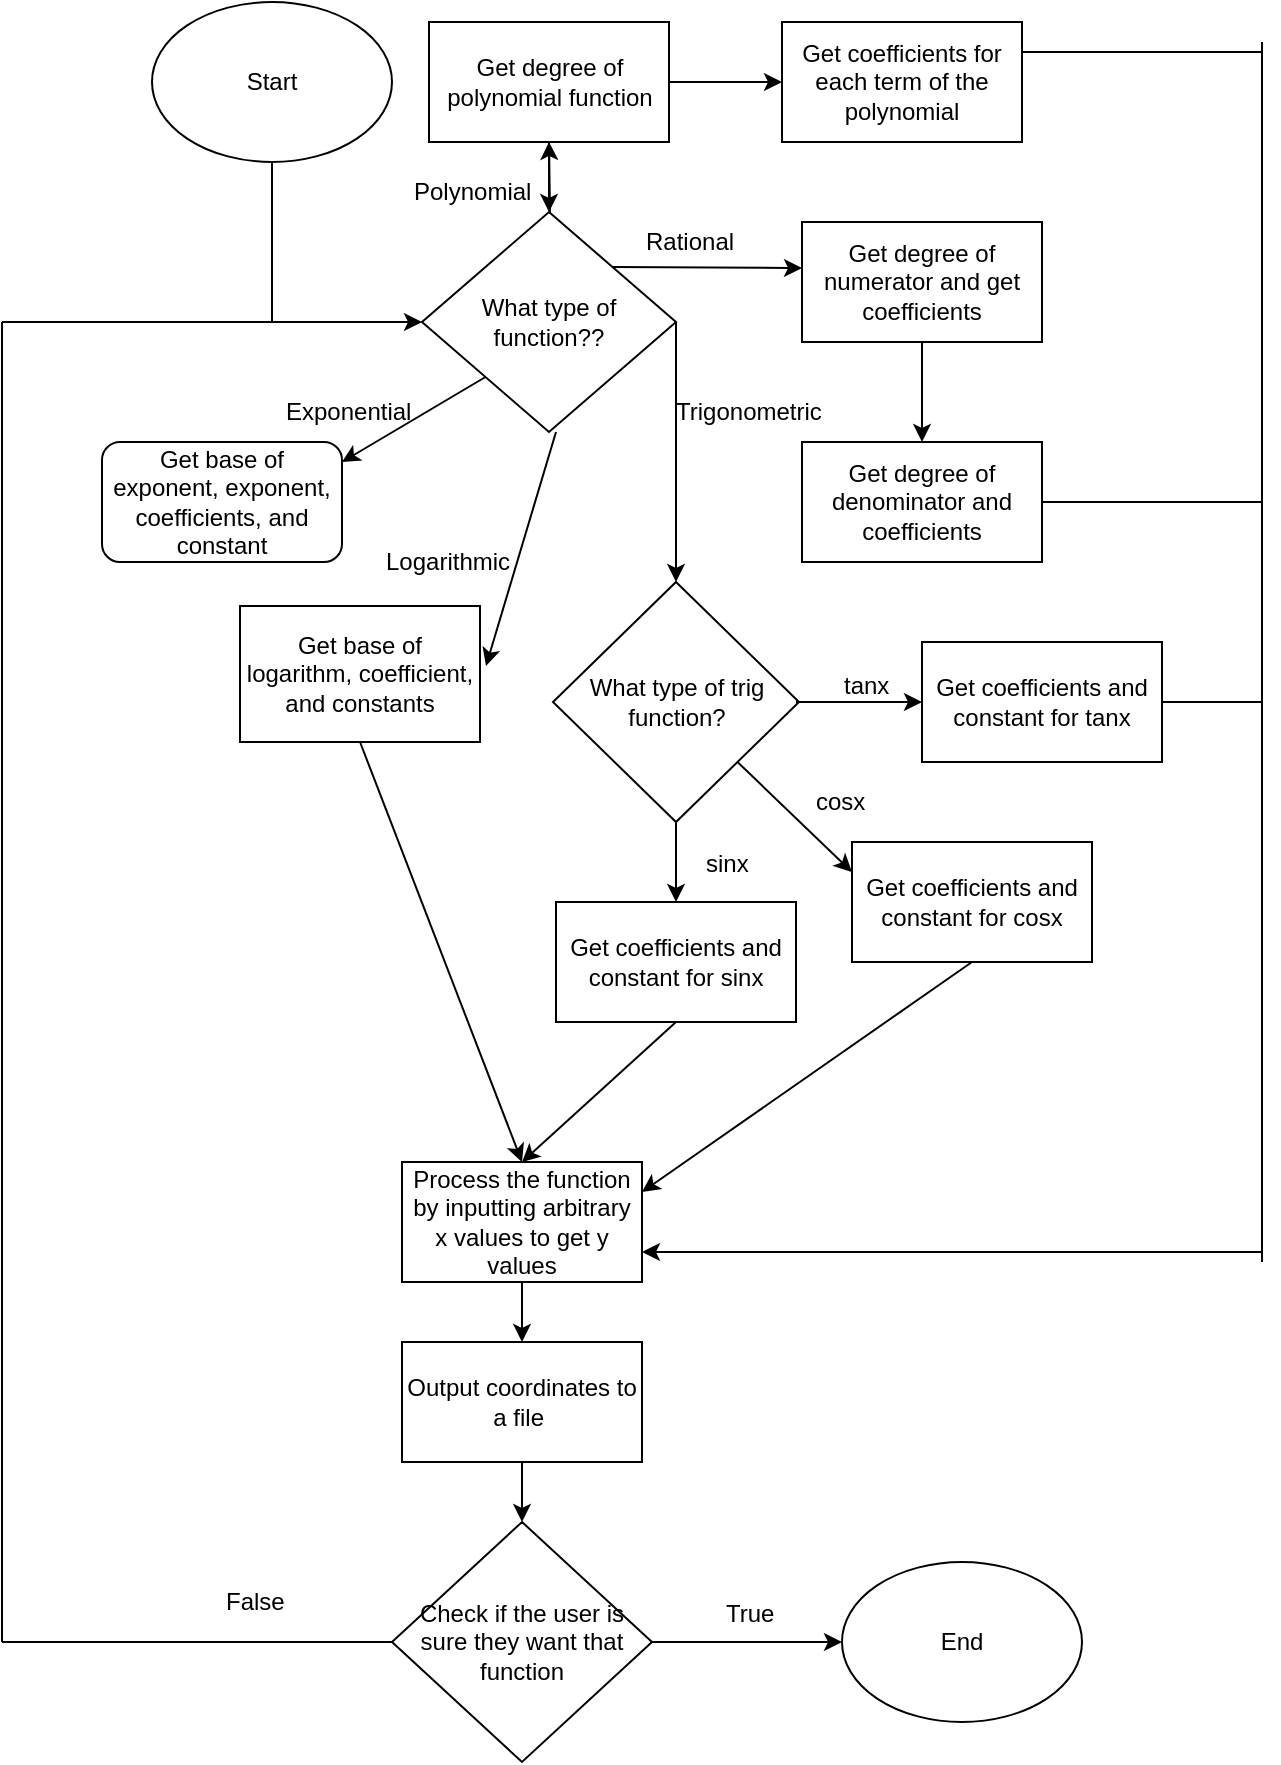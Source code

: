 <mxfile version="12.2.3" type="github" pages="1">
  <diagram id="Ebnv-GKzkVtxkwz2iY0m" name="Page-1">
    <mxGraphModel dx="854" dy="436" grid="1" gridSize="10" guides="1" tooltips="1" connect="1" arrows="1" fold="1" page="1" pageScale="1" pageWidth="827" pageHeight="1169" math="0" shadow="0">
      <root>
        <mxCell id="0"/>
        <mxCell id="1" parent="0"/>
        <mxCell id="JjqrXNdA9rt6CY1BIO7P-1" value="Start" style="ellipse;whiteSpace=wrap;html=1;" parent="1" vertex="1">
          <mxGeometry x="195" y="20" width="120" height="80" as="geometry"/>
        </mxCell>
        <mxCell id="1vBB7NY_RCICOXM90jw8-12" value="What type of function??" style="rhombus;whiteSpace=wrap;html=1;" parent="1" vertex="1">
          <mxGeometry x="330" y="125" width="127" height="110" as="geometry"/>
        </mxCell>
        <mxCell id="1vBB7NY_RCICOXM90jw8-14" value="" style="endArrow=classic;html=1;entryX=0;entryY=0.5;entryDx=0;entryDy=0;" parent="1" target="1vBB7NY_RCICOXM90jw8-12" edge="1">
          <mxGeometry width="50" height="50" relative="1" as="geometry">
            <mxPoint x="260" y="180" as="sourcePoint"/>
            <mxPoint x="320" y="130" as="targetPoint"/>
          </mxGeometry>
        </mxCell>
        <mxCell id="1vBB7NY_RCICOXM90jw8-18" value="" style="edgeStyle=orthogonalEdgeStyle;rounded=0;orthogonalLoop=1;jettySize=auto;html=1;" parent="1" source="1vBB7NY_RCICOXM90jw8-15" target="1vBB7NY_RCICOXM90jw8-12" edge="1">
          <mxGeometry relative="1" as="geometry"/>
        </mxCell>
        <mxCell id="1vBB7NY_RCICOXM90jw8-15" value="Get degree of polynomial function" style="rounded=0;whiteSpace=wrap;html=1;" parent="1" vertex="1">
          <mxGeometry x="333.5" y="30" width="120" height="60" as="geometry"/>
        </mxCell>
        <mxCell id="1vBB7NY_RCICOXM90jw8-17" value="" style="endArrow=classic;html=1;entryX=0.5;entryY=1;entryDx=0;entryDy=0;" parent="1" target="1vBB7NY_RCICOXM90jw8-15" edge="1">
          <mxGeometry width="50" height="50" relative="1" as="geometry">
            <mxPoint x="394" y="126" as="sourcePoint"/>
            <mxPoint x="200" y="260" as="targetPoint"/>
          </mxGeometry>
        </mxCell>
        <mxCell id="1vBB7NY_RCICOXM90jw8-19" value="" style="endArrow=classic;html=1;exitX=1;exitY=0;exitDx=0;exitDy=0;" parent="1" source="1vBB7NY_RCICOXM90jw8-12" edge="1">
          <mxGeometry width="50" height="50" relative="1" as="geometry">
            <mxPoint x="150" y="310" as="sourcePoint"/>
            <mxPoint x="520" y="153" as="targetPoint"/>
          </mxGeometry>
        </mxCell>
        <mxCell id="1vBB7NY_RCICOXM90jw8-20" value="" style="endArrow=classic;html=1;exitX=1;exitY=0.5;exitDx=0;exitDy=0;" parent="1" source="1vBB7NY_RCICOXM90jw8-15" edge="1">
          <mxGeometry width="50" height="50" relative="1" as="geometry">
            <mxPoint x="460" y="110" as="sourcePoint"/>
            <mxPoint x="510" y="60" as="targetPoint"/>
          </mxGeometry>
        </mxCell>
        <mxCell id="1vBB7NY_RCICOXM90jw8-21" value="Get coefficients for each term of the polynomial" style="rounded=0;whiteSpace=wrap;html=1;" parent="1" vertex="1">
          <mxGeometry x="510" y="30" width="120" height="60" as="geometry"/>
        </mxCell>
        <mxCell id="1vBB7NY_RCICOXM90jw8-24" value="Polynomial" style="text;html=1;resizable=0;points=[];autosize=1;align=left;verticalAlign=top;spacingTop=-4;" parent="1" vertex="1">
          <mxGeometry x="323.5" y="105" width="70" height="20" as="geometry"/>
        </mxCell>
        <mxCell id="1vBB7NY_RCICOXM90jw8-25" value="Rational" style="text;html=1;resizable=0;points=[];autosize=1;align=left;verticalAlign=top;spacingTop=-4;" parent="1" vertex="1">
          <mxGeometry x="440" y="130" width="60" height="20" as="geometry"/>
        </mxCell>
        <mxCell id="1vBB7NY_RCICOXM90jw8-26" value="Get degree of numerator and get coefficients" style="rounded=0;whiteSpace=wrap;html=1;" parent="1" vertex="1">
          <mxGeometry x="520" y="130" width="120" height="60" as="geometry"/>
        </mxCell>
        <mxCell id="1vBB7NY_RCICOXM90jw8-27" value="" style="endArrow=classic;html=1;exitX=0.5;exitY=1;exitDx=0;exitDy=0;" parent="1" source="1vBB7NY_RCICOXM90jw8-26" edge="1">
          <mxGeometry width="50" height="50" relative="1" as="geometry">
            <mxPoint x="560" y="240" as="sourcePoint"/>
            <mxPoint x="580" y="240" as="targetPoint"/>
          </mxGeometry>
        </mxCell>
        <mxCell id="1vBB7NY_RCICOXM90jw8-28" value="Get degree of denominator and coefficients" style="rounded=0;whiteSpace=wrap;html=1;" parent="1" vertex="1">
          <mxGeometry x="520" y="240" width="120" height="60" as="geometry"/>
        </mxCell>
        <mxCell id="1vBB7NY_RCICOXM90jw8-29" value="" style="endArrow=classic;html=1;exitX=1;exitY=0.5;exitDx=0;exitDy=0;" parent="1" source="1vBB7NY_RCICOXM90jw8-12" edge="1">
          <mxGeometry width="50" height="50" relative="1" as="geometry">
            <mxPoint x="150" y="370" as="sourcePoint"/>
            <mxPoint x="457" y="310" as="targetPoint"/>
          </mxGeometry>
        </mxCell>
        <mxCell id="1vBB7NY_RCICOXM90jw8-30" value="Trigonometric" style="text;html=1;resizable=0;points=[];autosize=1;align=left;verticalAlign=top;spacingTop=-4;" parent="1" vertex="1">
          <mxGeometry x="455" y="215" width="90" height="20" as="geometry"/>
        </mxCell>
        <mxCell id="1vBB7NY_RCICOXM90jw8-32" value="What type of trig function?" style="rhombus;whiteSpace=wrap;html=1;" parent="1" vertex="1">
          <mxGeometry x="395.5" y="310" width="123" height="120" as="geometry"/>
        </mxCell>
        <mxCell id="1vBB7NY_RCICOXM90jw8-33" value="" style="endArrow=classic;html=1;exitX=0.5;exitY=1;exitDx=0;exitDy=0;" parent="1" source="1vBB7NY_RCICOXM90jw8-32" edge="1">
          <mxGeometry width="50" height="50" relative="1" as="geometry">
            <mxPoint x="150" y="500" as="sourcePoint"/>
            <mxPoint x="457" y="470" as="targetPoint"/>
          </mxGeometry>
        </mxCell>
        <mxCell id="1vBB7NY_RCICOXM90jw8-34" value="Get coefficients and constant for sinx" style="rounded=0;whiteSpace=wrap;html=1;" parent="1" vertex="1">
          <mxGeometry x="397" y="470" width="120" height="60" as="geometry"/>
        </mxCell>
        <mxCell id="1vBB7NY_RCICOXM90jw8-35" value="Get coefficients and constant for cosx" style="rounded=0;whiteSpace=wrap;html=1;" parent="1" vertex="1">
          <mxGeometry x="545" y="440" width="120" height="60" as="geometry"/>
        </mxCell>
        <mxCell id="1vBB7NY_RCICOXM90jw8-36" value="&lt;span style=&quot;white-space: normal&quot;&gt;Get coefficients and constant for tanx&lt;/span&gt;" style="rounded=0;whiteSpace=wrap;html=1;" parent="1" vertex="1">
          <mxGeometry x="580" y="340" width="120" height="60" as="geometry"/>
        </mxCell>
        <mxCell id="1vBB7NY_RCICOXM90jw8-37" value="" style="endArrow=classic;html=1;exitX=1;exitY=1;exitDx=0;exitDy=0;entryX=0;entryY=0.25;entryDx=0;entryDy=0;" parent="1" source="1vBB7NY_RCICOXM90jw8-32" target="1vBB7NY_RCICOXM90jw8-35" edge="1">
          <mxGeometry width="50" height="50" relative="1" as="geometry">
            <mxPoint x="475" y="450" as="sourcePoint"/>
            <mxPoint x="525" y="400" as="targetPoint"/>
          </mxGeometry>
        </mxCell>
        <mxCell id="1vBB7NY_RCICOXM90jw8-45" value="" style="endArrow=classic;html=1;entryX=0;entryY=0.5;entryDx=0;entryDy=0;" parent="1" target="1vBB7NY_RCICOXM90jw8-36" edge="1">
          <mxGeometry width="50" height="50" relative="1" as="geometry">
            <mxPoint x="517" y="370" as="sourcePoint"/>
            <mxPoint x="567" y="320" as="targetPoint"/>
          </mxGeometry>
        </mxCell>
        <mxCell id="1vBB7NY_RCICOXM90jw8-46" value="tanx" style="text;html=1;resizable=0;points=[];autosize=1;align=left;verticalAlign=top;spacingTop=-4;" parent="1" vertex="1">
          <mxGeometry x="539" y="352" width="40" height="20" as="geometry"/>
        </mxCell>
        <mxCell id="1vBB7NY_RCICOXM90jw8-47" value="cosx&lt;br&gt;" style="text;html=1;resizable=0;points=[];autosize=1;align=left;verticalAlign=top;spacingTop=-4;" parent="1" vertex="1">
          <mxGeometry x="525" y="410" width="40" height="20" as="geometry"/>
        </mxCell>
        <mxCell id="1vBB7NY_RCICOXM90jw8-48" value="sinx&lt;br&gt;" style="text;html=1;resizable=0;points=[];autosize=1;align=left;verticalAlign=top;spacingTop=-4;" parent="1" vertex="1">
          <mxGeometry x="470" y="441" width="40" height="20" as="geometry"/>
        </mxCell>
        <mxCell id="1vBB7NY_RCICOXM90jw8-50" value="Get base of logarithm, coefficient, and constants" style="rounded=0;whiteSpace=wrap;html=1;" parent="1" vertex="1">
          <mxGeometry x="239" y="322" width="120" height="68" as="geometry"/>
        </mxCell>
        <mxCell id="1vBB7NY_RCICOXM90jw8-52" value="" style="endArrow=classic;html=1;exitX=0.5;exitY=1;exitDx=0;exitDy=0;entryX=1;entryY=0.5;entryDx=0;entryDy=0;" parent="1" edge="1">
          <mxGeometry width="50" height="50" relative="1" as="geometry">
            <mxPoint x="397" y="235" as="sourcePoint"/>
            <mxPoint x="362" y="352" as="targetPoint"/>
          </mxGeometry>
        </mxCell>
        <mxCell id="1vBB7NY_RCICOXM90jw8-53" value="Logarithmic" style="text;html=1;resizable=0;points=[];autosize=1;align=left;verticalAlign=top;spacingTop=-4;" parent="1" vertex="1">
          <mxGeometry x="310" y="290" width="80" height="20" as="geometry"/>
        </mxCell>
        <mxCell id="1vBB7NY_RCICOXM90jw8-55" value="" style="endArrow=classic;html=1;exitX=0;exitY=1;exitDx=0;exitDy=0;" parent="1" source="1vBB7NY_RCICOXM90jw8-12" edge="1">
          <mxGeometry width="50" height="50" relative="1" as="geometry">
            <mxPoint x="310" y="270" as="sourcePoint"/>
            <mxPoint x="290" y="250" as="targetPoint"/>
          </mxGeometry>
        </mxCell>
        <mxCell id="1vBB7NY_RCICOXM90jw8-56" value="Get base of exponent, exponent, coefficients, and constant" style="rounded=1;whiteSpace=wrap;html=1;" parent="1" vertex="1">
          <mxGeometry x="170" y="240" width="120" height="60" as="geometry"/>
        </mxCell>
        <mxCell id="1vBB7NY_RCICOXM90jw8-57" value="Exponential" style="text;html=1;resizable=0;points=[];autosize=1;align=left;verticalAlign=top;spacingTop=-4;" parent="1" vertex="1">
          <mxGeometry x="260" y="215" width="80" height="20" as="geometry"/>
        </mxCell>
        <mxCell id="1vBB7NY_RCICOXM90jw8-58" value="Process the function by inputting arbitrary x values to get y values" style="rounded=0;whiteSpace=wrap;html=1;" parent="1" vertex="1">
          <mxGeometry x="320" y="600" width="120" height="60" as="geometry"/>
        </mxCell>
        <mxCell id="1vBB7NY_RCICOXM90jw8-59" value="" style="endArrow=classic;html=1;exitX=0.5;exitY=1;exitDx=0;exitDy=0;entryX=0.5;entryY=0;entryDx=0;entryDy=0;" parent="1" source="1vBB7NY_RCICOXM90jw8-50" target="1vBB7NY_RCICOXM90jw8-58" edge="1">
          <mxGeometry width="50" height="50" relative="1" as="geometry">
            <mxPoint x="150" y="730" as="sourcePoint"/>
            <mxPoint x="350" y="590" as="targetPoint"/>
          </mxGeometry>
        </mxCell>
        <mxCell id="1vBB7NY_RCICOXM90jw8-61" value="" style="endArrow=classic;html=1;exitX=0.5;exitY=1;exitDx=0;exitDy=0;entryX=0.5;entryY=0;entryDx=0;entryDy=0;" parent="1" source="1vBB7NY_RCICOXM90jw8-34" target="1vBB7NY_RCICOXM90jw8-58" edge="1">
          <mxGeometry width="50" height="50" relative="1" as="geometry">
            <mxPoint x="150" y="730" as="sourcePoint"/>
            <mxPoint x="200" y="680" as="targetPoint"/>
          </mxGeometry>
        </mxCell>
        <mxCell id="1vBB7NY_RCICOXM90jw8-62" value="" style="endArrow=classic;html=1;exitX=0.5;exitY=1;exitDx=0;exitDy=0;entryX=1;entryY=0.25;entryDx=0;entryDy=0;" parent="1" source="1vBB7NY_RCICOXM90jw8-35" target="1vBB7NY_RCICOXM90jw8-58" edge="1">
          <mxGeometry width="50" height="50" relative="1" as="geometry">
            <mxPoint x="150" y="730" as="sourcePoint"/>
            <mxPoint x="200" y="680" as="targetPoint"/>
          </mxGeometry>
        </mxCell>
        <mxCell id="1vBB7NY_RCICOXM90jw8-63" value="" style="endArrow=classic;html=1;entryX=1;entryY=0.75;entryDx=0;entryDy=0;" parent="1" target="1vBB7NY_RCICOXM90jw8-58" edge="1">
          <mxGeometry width="50" height="50" relative="1" as="geometry">
            <mxPoint x="750" y="645" as="sourcePoint"/>
            <mxPoint x="750" y="350" as="targetPoint"/>
          </mxGeometry>
        </mxCell>
        <mxCell id="1vBB7NY_RCICOXM90jw8-67" value="" style="endArrow=none;html=1;exitX=1;exitY=0.25;exitDx=0;exitDy=0;" parent="1" source="1vBB7NY_RCICOXM90jw8-21" edge="1">
          <mxGeometry width="50" height="50" relative="1" as="geometry">
            <mxPoint x="640" y="80" as="sourcePoint"/>
            <mxPoint x="750" y="45" as="targetPoint"/>
          </mxGeometry>
        </mxCell>
        <mxCell id="1vBB7NY_RCICOXM90jw8-70" value="" style="endArrow=none;html=1;exitX=1;exitY=0.5;exitDx=0;exitDy=0;" parent="1" source="1vBB7NY_RCICOXM90jw8-28" edge="1">
          <mxGeometry width="50" height="50" relative="1" as="geometry">
            <mxPoint x="650" y="300" as="sourcePoint"/>
            <mxPoint x="750" y="270" as="targetPoint"/>
          </mxGeometry>
        </mxCell>
        <mxCell id="1vBB7NY_RCICOXM90jw8-72" value="" style="endArrow=none;html=1;exitX=1;exitY=0.5;exitDx=0;exitDy=0;" parent="1" source="1vBB7NY_RCICOXM90jw8-36" edge="1">
          <mxGeometry width="50" height="50" relative="1" as="geometry">
            <mxPoint x="700" y="400" as="sourcePoint"/>
            <mxPoint x="750" y="370" as="targetPoint"/>
          </mxGeometry>
        </mxCell>
        <mxCell id="1vBB7NY_RCICOXM90jw8-74" value="" style="endArrow=none;html=1;" parent="1" edge="1">
          <mxGeometry width="50" height="50" relative="1" as="geometry">
            <mxPoint x="750" y="650" as="sourcePoint"/>
            <mxPoint x="750" y="40" as="targetPoint"/>
          </mxGeometry>
        </mxCell>
        <mxCell id="1vBB7NY_RCICOXM90jw8-75" value="Output coordinates to a file&amp;nbsp;" style="rounded=0;whiteSpace=wrap;html=1;" parent="1" vertex="1">
          <mxGeometry x="320" y="690" width="120" height="60" as="geometry"/>
        </mxCell>
        <mxCell id="1vBB7NY_RCICOXM90jw8-76" value="" style="endArrow=classic;html=1;entryX=0.5;entryY=0;entryDx=0;entryDy=0;exitX=0.5;exitY=1;exitDx=0;exitDy=0;" parent="1" source="1vBB7NY_RCICOXM90jw8-58" target="1vBB7NY_RCICOXM90jw8-75" edge="1">
          <mxGeometry width="50" height="50" relative="1" as="geometry">
            <mxPoint x="360" y="720" as="sourcePoint"/>
            <mxPoint x="410" y="670" as="targetPoint"/>
          </mxGeometry>
        </mxCell>
        <mxCell id="1vBB7NY_RCICOXM90jw8-79" value="" style="endArrow=classic;html=1;entryX=0.5;entryY=0;entryDx=0;entryDy=0;" parent="1" source="1vBB7NY_RCICOXM90jw8-75" edge="1">
          <mxGeometry width="50" height="50" relative="1" as="geometry">
            <mxPoint x="380" y="800" as="sourcePoint"/>
            <mxPoint x="380" y="780" as="targetPoint"/>
          </mxGeometry>
        </mxCell>
        <mxCell id="hTCTgtjbJ4stzaM31yJ2-1" value="Check if the user is sure they want that function" style="rhombus;whiteSpace=wrap;html=1;" vertex="1" parent="1">
          <mxGeometry x="315" y="780" width="130" height="120" as="geometry"/>
        </mxCell>
        <mxCell id="hTCTgtjbJ4stzaM31yJ2-3" value="" style="endArrow=classic;html=1;" edge="1" parent="1" source="hTCTgtjbJ4stzaM31yJ2-1">
          <mxGeometry width="50" height="50" relative="1" as="geometry">
            <mxPoint x="445" y="890" as="sourcePoint"/>
            <mxPoint x="540" y="840" as="targetPoint"/>
          </mxGeometry>
        </mxCell>
        <mxCell id="hTCTgtjbJ4stzaM31yJ2-4" value="End" style="ellipse;whiteSpace=wrap;html=1;" vertex="1" parent="1">
          <mxGeometry x="540" y="800" width="120" height="80" as="geometry"/>
        </mxCell>
        <mxCell id="hTCTgtjbJ4stzaM31yJ2-7" value="" style="endArrow=none;html=1;entryX=0;entryY=0.5;entryDx=0;entryDy=0;" edge="1" parent="1" target="hTCTgtjbJ4stzaM31yJ2-1">
          <mxGeometry width="50" height="50" relative="1" as="geometry">
            <mxPoint x="120" y="840" as="sourcePoint"/>
            <mxPoint x="310" y="820" as="targetPoint"/>
          </mxGeometry>
        </mxCell>
        <mxCell id="hTCTgtjbJ4stzaM31yJ2-8" value="True" style="text;html=1;resizable=0;points=[];autosize=1;align=left;verticalAlign=top;spacingTop=-4;" vertex="1" parent="1">
          <mxGeometry x="480" y="816" width="40" height="20" as="geometry"/>
        </mxCell>
        <mxCell id="hTCTgtjbJ4stzaM31yJ2-9" value="False" style="text;html=1;resizable=0;points=[];autosize=1;align=left;verticalAlign=top;spacingTop=-4;" vertex="1" parent="1">
          <mxGeometry x="230" y="810" width="40" height="20" as="geometry"/>
        </mxCell>
        <mxCell id="hTCTgtjbJ4stzaM31yJ2-10" value="" style="endArrow=none;html=1;entryX=0.5;entryY=1;entryDx=0;entryDy=0;" edge="1" parent="1" target="JjqrXNdA9rt6CY1BIO7P-1">
          <mxGeometry width="50" height="50" relative="1" as="geometry">
            <mxPoint x="255" y="180" as="sourcePoint"/>
            <mxPoint x="280" y="100" as="targetPoint"/>
          </mxGeometry>
        </mxCell>
        <mxCell id="hTCTgtjbJ4stzaM31yJ2-11" value="" style="endArrow=none;html=1;" edge="1" parent="1">
          <mxGeometry width="50" height="50" relative="1" as="geometry">
            <mxPoint x="120" y="840" as="sourcePoint"/>
            <mxPoint x="120" y="180" as="targetPoint"/>
          </mxGeometry>
        </mxCell>
        <mxCell id="hTCTgtjbJ4stzaM31yJ2-12" value="" style="endArrow=none;html=1;" edge="1" parent="1">
          <mxGeometry width="50" height="50" relative="1" as="geometry">
            <mxPoint x="120" y="180" as="sourcePoint"/>
            <mxPoint x="260" y="180" as="targetPoint"/>
          </mxGeometry>
        </mxCell>
      </root>
    </mxGraphModel>
  </diagram>
</mxfile>
